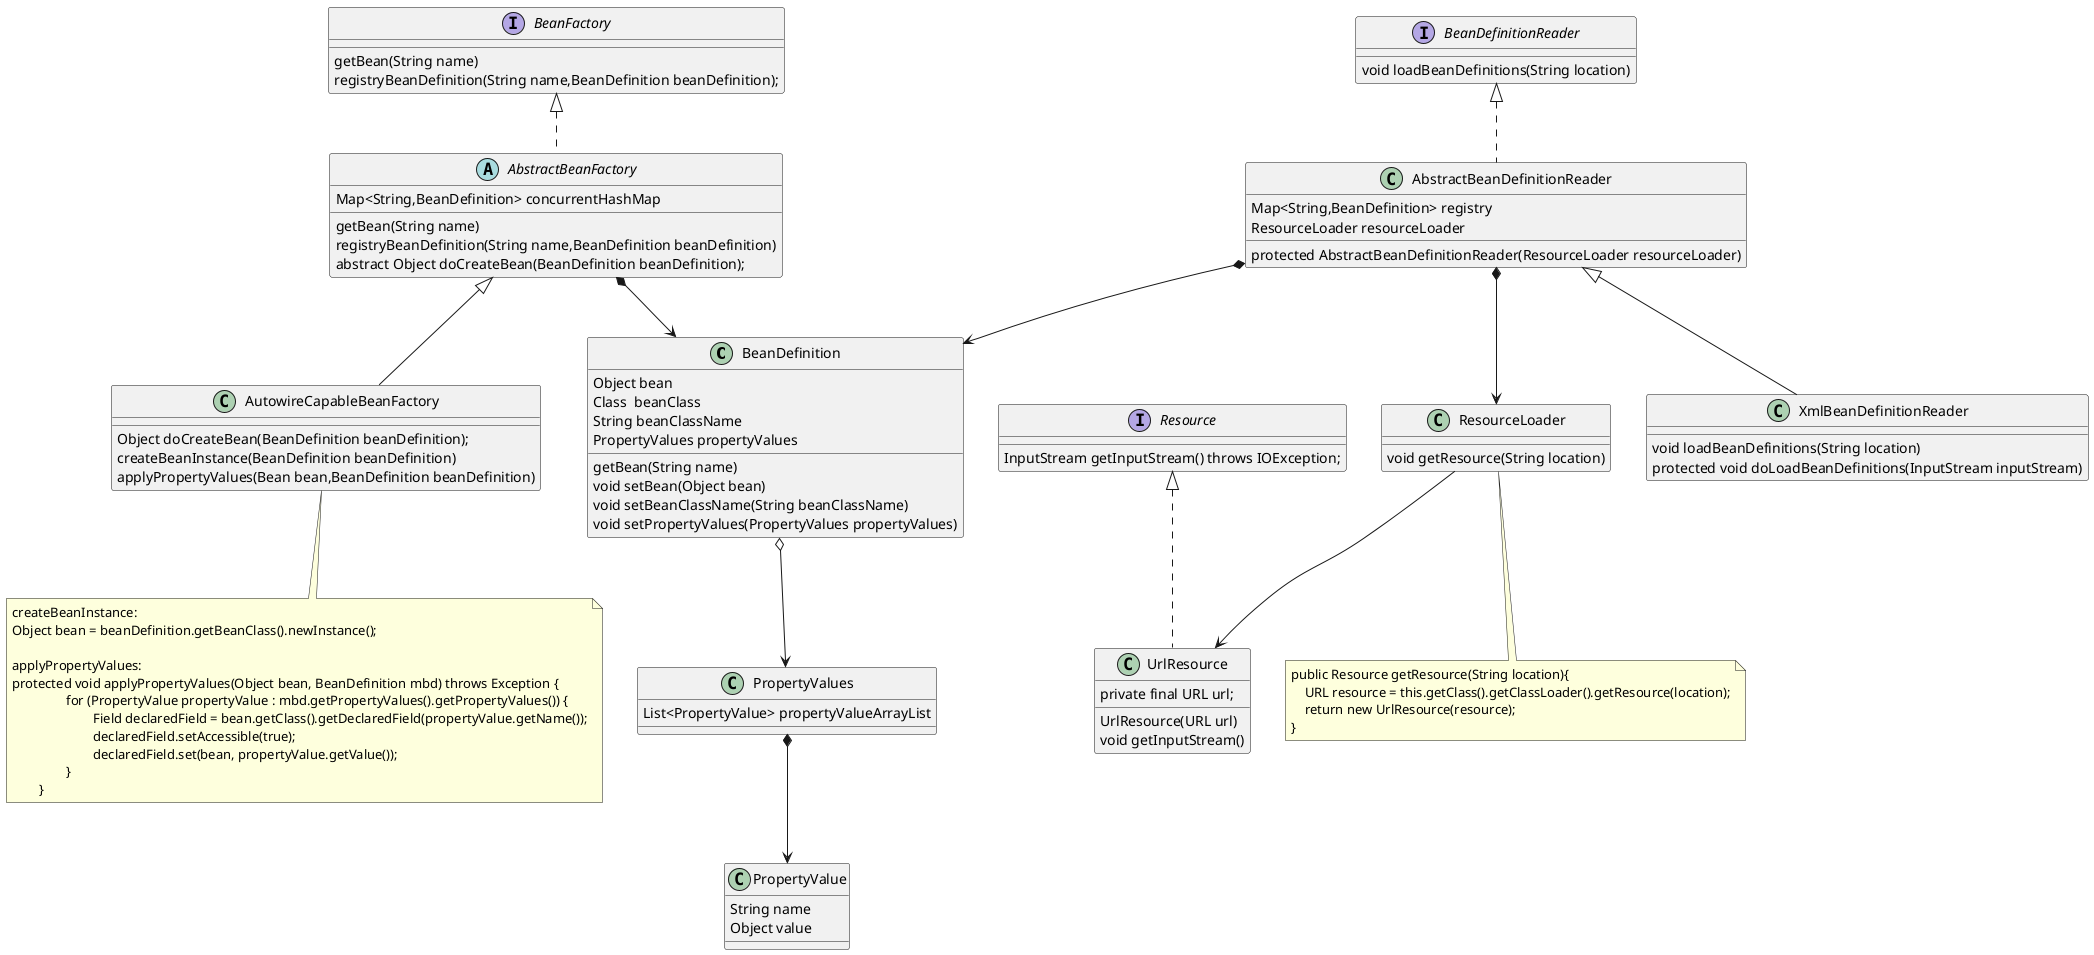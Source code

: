 @startuml

class BeanDefinition {
Object bean
Class  beanClass
String beanClassName
PropertyValues propertyValues
getBean(String name)
void setBean(Object bean)
void setBeanClassName(String beanClassName)
void setPropertyValues(PropertyValues propertyValues)
}

'-----------------------------------------------------------------------

interface BeanFactory {
getBean(String name)
registryBeanDefinition(String name,BeanDefinition beanDefinition);
}

abstract class AbstractBeanFactory{
Map<String,BeanDefinition> concurrentHashMap
getBean(String name)
registryBeanDefinition(String name,BeanDefinition beanDefinition)
abstract Object doCreateBean(BeanDefinition beanDefinition);

}

BeanFactory <|.. AbstractBeanFactory
'-----------------------------------------------------------------------


class AutowireCapableBeanFactory{
Object doCreateBean(BeanDefinition beanDefinition);
createBeanInstance(BeanDefinition beanDefinition)
applyPropertyValues(Bean bean,BeanDefinition beanDefinition)
}

AbstractBeanFactory <|-- AutowireCapableBeanFactory

note bottom
createBeanInstance:
Object bean = beanDefinition.getBeanClass().newInstance();

applyPropertyValues:
protected void applyPropertyValues(Object bean, BeanDefinition mbd) throws Exception {
		for (PropertyValue propertyValue : mbd.getPropertyValues().getPropertyValues()) {
			Field declaredField = bean.getClass().getDeclaredField(propertyValue.getName());
			declaredField.setAccessible(true);
			declaredField.set(bean, propertyValue.getValue());
		}
	}
end note

'-----------------------------------------------------------------------
class PropertyValues{
List<PropertyValue> propertyValueArrayList
}

class PropertyValue{
String name
Object value
}


PropertyValues *--> PropertyValue
BeanDefinition o--> PropertyValues
AbstractBeanFactory *--> BeanDefinition

'-----------------------------------------------------------------------

interface BeanDefinitionReader{
void loadBeanDefinitions(String location)
}

class AbstractBeanDefinitionReader{
Map<String,BeanDefinition> registry
ResourceLoader resourceLoader
protected AbstractBeanDefinitionReader(ResourceLoader resourceLoader)
}

AbstractBeanDefinitionReader *--> BeanDefinition
BeanDefinitionReader <|.. AbstractBeanDefinitionReader

'-----------------------------------------------------------------------


class XmlBeanDefinitionReader{
void loadBeanDefinitions(String location)
protected void doLoadBeanDefinitions(InputStream inputStream)
}

AbstractBeanDefinitionReader <|-- XmlBeanDefinitionReader


'-----------------------------------------------------------------------


class ResourceLoader{
void getResource(String location)
}

note bottom
    public Resource getResource(String location){
        URL resource = this.getClass().getClassLoader().getResource(location);
        return new UrlResource(resource);
    }
end note

interface Resource{
    InputStream getInputStream() throws IOException;
}


class UrlResource{
    private final URL url;
    UrlResource(URL url)
    void getInputStream()
}

Resource <|.. UrlResource
ResourceLoader --> UrlResource
AbstractBeanDefinitionReader *--> ResourceLoader


@enduml